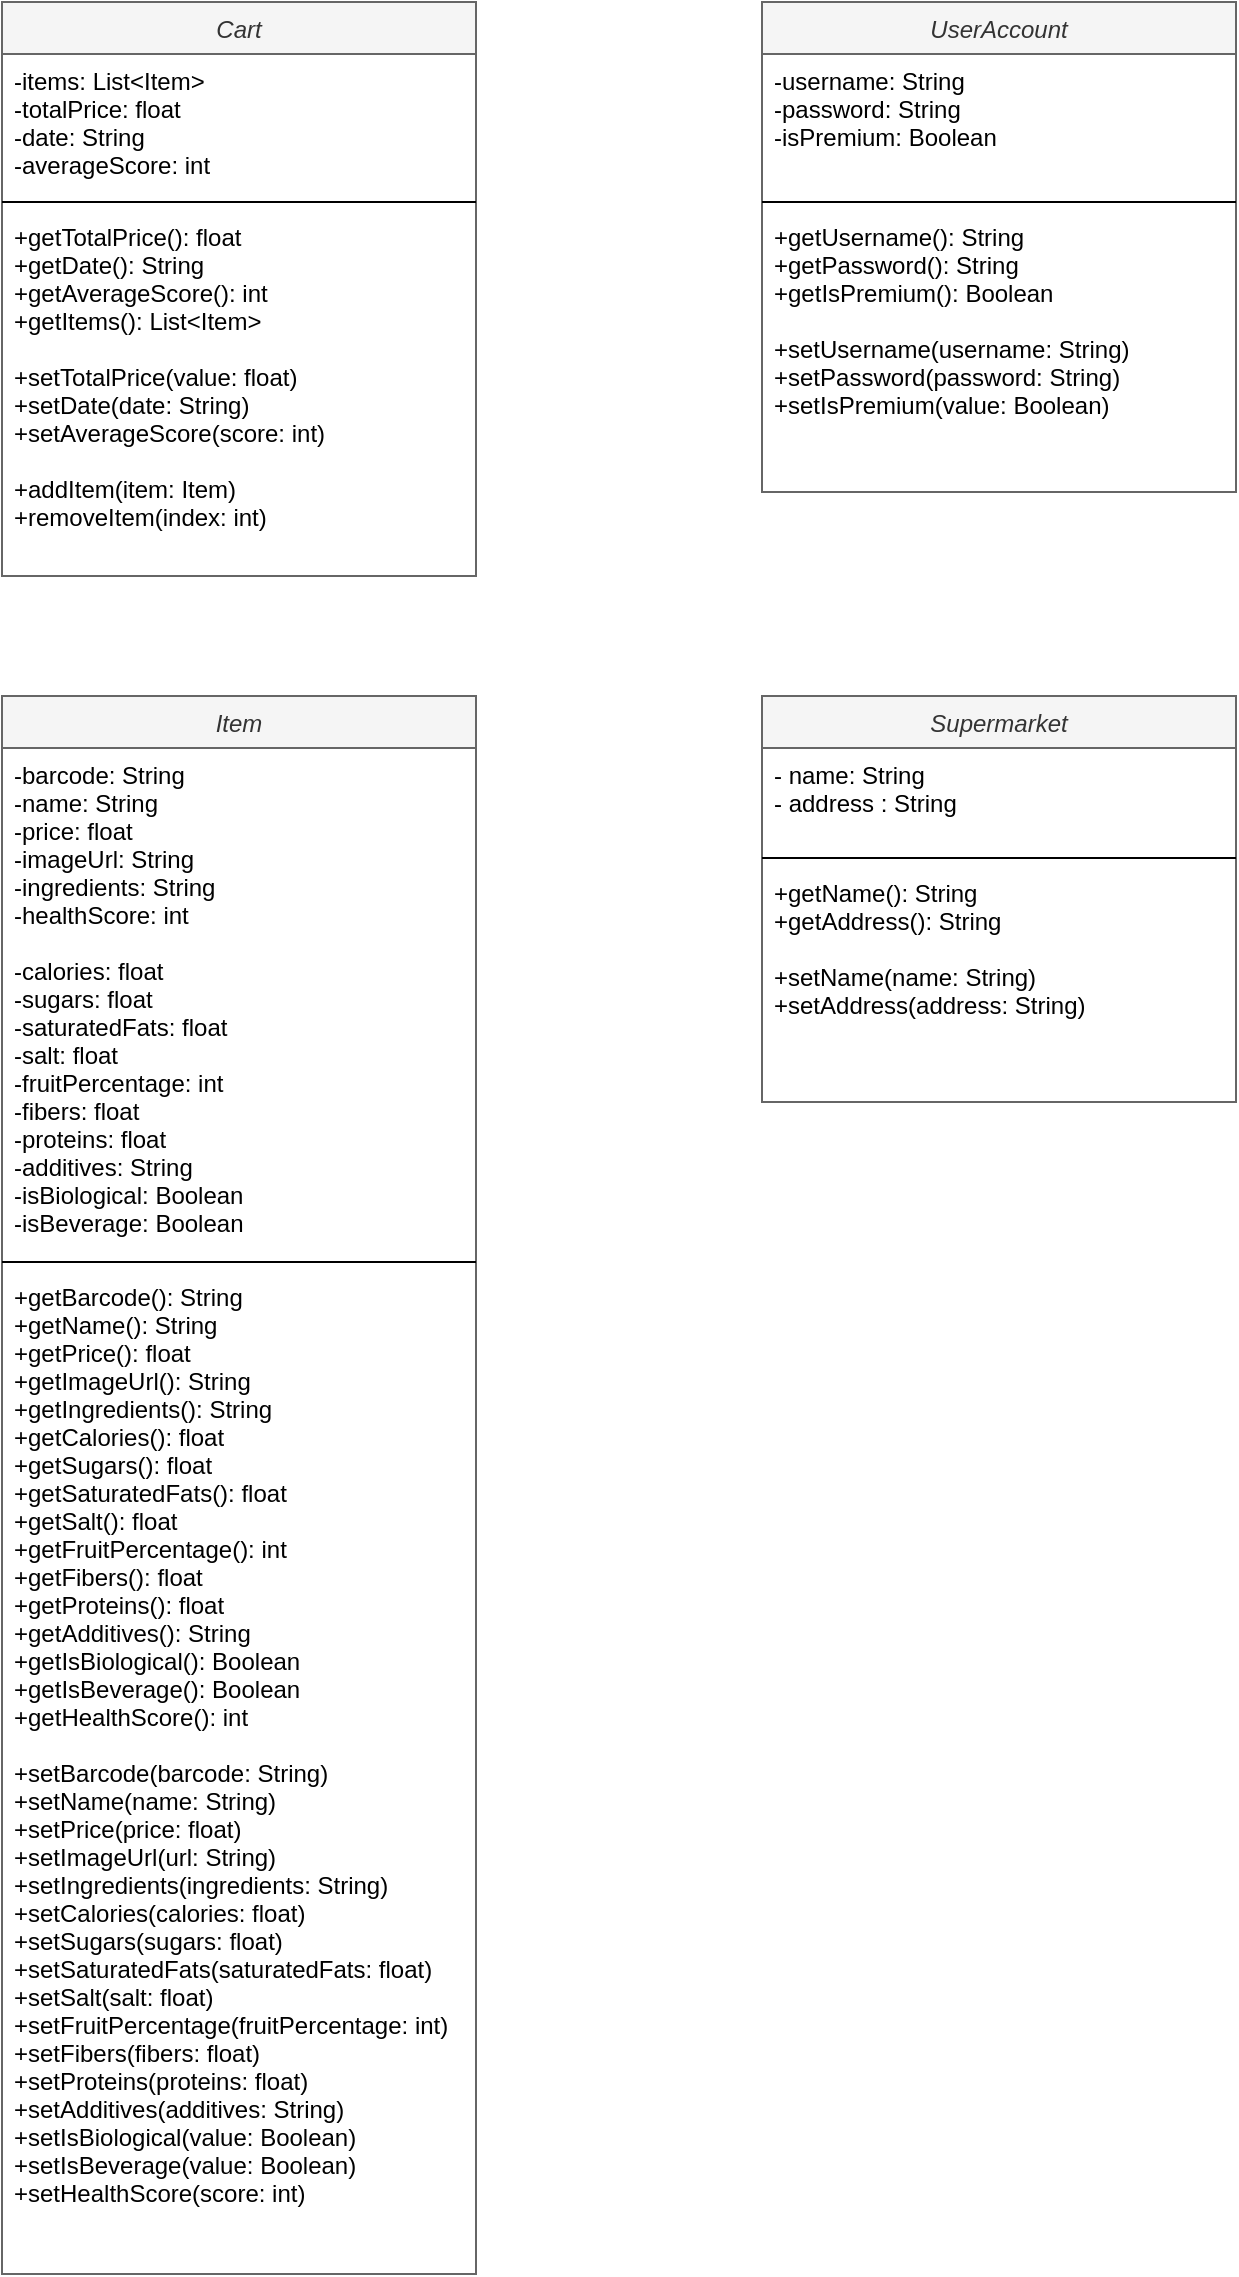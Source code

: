 <mxfile version="20.8.11" type="device"><diagram id="C5RBs43oDa-KdzZeNtuy" name="Page-1"><mxGraphModel dx="1317" dy="630" grid="0" gridSize="10" guides="1" tooltips="1" connect="1" arrows="1" fold="1" page="1" pageScale="1" pageWidth="827" pageHeight="1169" math="0" shadow="0"><root><mxCell id="WIyWlLk6GJQsqaUBKTNV-0"/><mxCell id="WIyWlLk6GJQsqaUBKTNV-1" parent="WIyWlLk6GJQsqaUBKTNV-0"/><mxCell id="6j3yKbjKiAxDK2QtLlU9-6" value="UserAccount" style="swimlane;fontStyle=2;align=center;verticalAlign=top;childLayout=stackLayout;horizontal=1;startSize=26;horizontalStack=0;resizeParent=1;resizeLast=0;collapsible=1;marginBottom=0;rounded=0;shadow=0;strokeWidth=1;fillColor=#f5f5f5;fontColor=#333333;strokeColor=#666666;" parent="WIyWlLk6GJQsqaUBKTNV-1" vertex="1"><mxGeometry x="478" y="25" width="237" height="245" as="geometry"><mxRectangle x="554" y="220" width="160" height="26" as="alternateBounds"/></mxGeometry></mxCell><mxCell id="6j3yKbjKiAxDK2QtLlU9-7" value="-username: String&#xA;-password: String&#xA;-isPremium: Boolean&#xA;" style="text;align=left;verticalAlign=top;spacingLeft=4;spacingRight=4;overflow=hidden;rotatable=0;points=[[0,0.5],[1,0.5]];portConstraint=eastwest;" parent="6j3yKbjKiAxDK2QtLlU9-6" vertex="1"><mxGeometry y="26" width="237" height="70" as="geometry"/></mxCell><mxCell id="6j3yKbjKiAxDK2QtLlU9-10" value="" style="line;html=1;strokeWidth=1;align=left;verticalAlign=middle;spacingTop=-1;spacingLeft=3;spacingRight=3;rotatable=0;labelPosition=right;points=[];portConstraint=eastwest;" parent="6j3yKbjKiAxDK2QtLlU9-6" vertex="1"><mxGeometry y="96" width="237" height="8" as="geometry"/></mxCell><mxCell id="6j3yKbjKiAxDK2QtLlU9-11" value="+getUsername(): String&#xA;+getPassword(): String&#xA;+getIsPremium(): Boolean&#xA;&#xA;+setUsername(username: String)&#xA;+setPassword(password: String)&#xA;+setIsPremium(value: Boolean)&#xA;" style="text;align=left;verticalAlign=top;spacingLeft=4;spacingRight=4;overflow=hidden;rotatable=0;points=[[0,0.5],[1,0.5]];portConstraint=eastwest;" parent="6j3yKbjKiAxDK2QtLlU9-6" vertex="1"><mxGeometry y="104" width="237" height="118" as="geometry"/></mxCell><mxCell id="BeNgKxVnkOF-ec7MlENg-1" value="Supermarket" style="swimlane;fontStyle=2;align=center;verticalAlign=top;childLayout=stackLayout;horizontal=1;startSize=26;horizontalStack=0;resizeParent=1;resizeLast=0;collapsible=1;marginBottom=0;rounded=0;shadow=0;strokeWidth=1;fillColor=#f5f5f5;fontColor=#333333;strokeColor=#666666;" vertex="1" parent="WIyWlLk6GJQsqaUBKTNV-1"><mxGeometry x="478" y="372" width="237" height="203" as="geometry"><mxRectangle x="554" y="220" width="160" height="26" as="alternateBounds"/></mxGeometry></mxCell><mxCell id="BeNgKxVnkOF-ec7MlENg-2" value="- name: String&#xA;- address : String" style="text;align=left;verticalAlign=top;spacingLeft=4;spacingRight=4;overflow=hidden;rotatable=0;points=[[0,0.5],[1,0.5]];portConstraint=eastwest;" vertex="1" parent="BeNgKxVnkOF-ec7MlENg-1"><mxGeometry y="26" width="237" height="51" as="geometry"/></mxCell><mxCell id="BeNgKxVnkOF-ec7MlENg-3" value="" style="line;html=1;strokeWidth=1;align=left;verticalAlign=middle;spacingTop=-1;spacingLeft=3;spacingRight=3;rotatable=0;labelPosition=right;points=[];portConstraint=eastwest;" vertex="1" parent="BeNgKxVnkOF-ec7MlENg-1"><mxGeometry y="77" width="237" height="8" as="geometry"/></mxCell><mxCell id="BeNgKxVnkOF-ec7MlENg-4" value="+getName(): String&#xA;+getAddress(): String&#xA;&#xA;+setName(name: String)&#xA;+setAddress(address: String)&#xA;" style="text;align=left;verticalAlign=top;spacingLeft=4;spacingRight=4;overflow=hidden;rotatable=0;points=[[0,0.5],[1,0.5]];portConstraint=eastwest;" vertex="1" parent="BeNgKxVnkOF-ec7MlENg-1"><mxGeometry y="85" width="237" height="118" as="geometry"/></mxCell><mxCell id="BeNgKxVnkOF-ec7MlENg-5" value="Item" style="swimlane;fontStyle=2;align=center;verticalAlign=top;childLayout=stackLayout;horizontal=1;startSize=26;horizontalStack=0;resizeParent=1;resizeLast=0;collapsible=1;marginBottom=0;rounded=0;shadow=0;strokeWidth=1;fillColor=#f5f5f5;fontColor=#333333;strokeColor=#666666;" vertex="1" parent="WIyWlLk6GJQsqaUBKTNV-1"><mxGeometry x="98" y="372" width="237" height="789" as="geometry"><mxRectangle x="554" y="220" width="160" height="26" as="alternateBounds"/></mxGeometry></mxCell><mxCell id="BeNgKxVnkOF-ec7MlENg-6" value="-barcode: String&#xA;-name: String&#xA;-price: float&#xA;-imageUrl: String&#xA;-ingredients: String&#xA;-healthScore: int&#xA;&#xA;-calories: float&#xA;-sugars: float&#xA;-saturatedFats: float&#xA;-salt: float&#xA;-fruitPercentage: int&#xA;-fibers: float&#xA;-proteins: float&#xA;-additives: String&#xA;-isBiological: Boolean&#xA;-isBeverage: Boolean&#xA;" style="text;align=left;verticalAlign=top;spacingLeft=4;spacingRight=4;overflow=hidden;rotatable=0;points=[[0,0.5],[1,0.5]];portConstraint=eastwest;" vertex="1" parent="BeNgKxVnkOF-ec7MlENg-5"><mxGeometry y="26" width="237" height="253" as="geometry"/></mxCell><mxCell id="BeNgKxVnkOF-ec7MlENg-7" value="" style="line;html=1;strokeWidth=1;align=left;verticalAlign=middle;spacingTop=-1;spacingLeft=3;spacingRight=3;rotatable=0;labelPosition=right;points=[];portConstraint=eastwest;" vertex="1" parent="BeNgKxVnkOF-ec7MlENg-5"><mxGeometry y="279" width="237" height="8" as="geometry"/></mxCell><mxCell id="BeNgKxVnkOF-ec7MlENg-8" value="+getBarcode(): String&#xA;+getName(): String&#xA;+getPrice(): float&#xA;+getImageUrl(): String&#xA;+getIngredients(): String&#xA;+getCalories(): float&#xA;+getSugars(): float&#xA;+getSaturatedFats(): float&#xA;+getSalt(): float&#xA;+getFruitPercentage(): int&#xA;+getFibers(): float&#xA;+getProteins(): float&#xA;+getAdditives(): String&#xA;+getIsBiological(): Boolean&#xA;+getIsBeverage(): Boolean&#xA;+getHealthScore(): int&#xA;&#xA;+setBarcode(barcode: String)&#xA;+setName(name: String)&#xA;+setPrice(price: float)&#xA;+setImageUrl(url: String)&#xA;+setIngredients(ingredients: String)&#xA;+setCalories(calories: float)&#xA;+setSugars(sugars: float)&#xA;+setSaturatedFats(saturatedFats: float)&#xA;+setSalt(salt: float)&#xA;+setFruitPercentage(fruitPercentage: int)&#xA;+setFibers(fibers: float)&#xA;+setProteins(proteins: float)&#xA;+setAdditives(additives: String)&#xA;+setIsBiological(value: Boolean)&#xA;+setIsBeverage(value: Boolean)&#xA;+setHealthScore(score: int)&#xA; " style="text;align=left;verticalAlign=top;spacingLeft=4;spacingRight=4;overflow=hidden;rotatable=0;points=[[0,0.5],[1,0.5]];portConstraint=eastwest;" vertex="1" parent="BeNgKxVnkOF-ec7MlENg-5"><mxGeometry y="287" width="237" height="484" as="geometry"/></mxCell><mxCell id="BeNgKxVnkOF-ec7MlENg-10" value="Cart" style="swimlane;fontStyle=2;align=center;verticalAlign=top;childLayout=stackLayout;horizontal=1;startSize=26;horizontalStack=0;resizeParent=1;resizeLast=0;collapsible=1;marginBottom=0;rounded=0;shadow=0;strokeWidth=1;fillColor=#f5f5f5;fontColor=#333333;strokeColor=#666666;" vertex="1" parent="WIyWlLk6GJQsqaUBKTNV-1"><mxGeometry x="98" y="25" width="237" height="287" as="geometry"><mxRectangle x="554" y="220" width="160" height="26" as="alternateBounds"/></mxGeometry></mxCell><mxCell id="BeNgKxVnkOF-ec7MlENg-11" value="-items: List&lt;Item&gt;&#xA;-totalPrice: float&#xA;-date: String&#xA;-averageScore: int&#xA;" style="text;align=left;verticalAlign=top;spacingLeft=4;spacingRight=4;overflow=hidden;rotatable=0;points=[[0,0.5],[1,0.5]];portConstraint=eastwest;" vertex="1" parent="BeNgKxVnkOF-ec7MlENg-10"><mxGeometry y="26" width="237" height="70" as="geometry"/></mxCell><mxCell id="BeNgKxVnkOF-ec7MlENg-12" value="" style="line;html=1;strokeWidth=1;align=left;verticalAlign=middle;spacingTop=-1;spacingLeft=3;spacingRight=3;rotatable=0;labelPosition=right;points=[];portConstraint=eastwest;" vertex="1" parent="BeNgKxVnkOF-ec7MlENg-10"><mxGeometry y="96" width="237" height="8" as="geometry"/></mxCell><mxCell id="BeNgKxVnkOF-ec7MlENg-13" value="+getTotalPrice(): float&#xA;+getDate(): String&#xA;+getAverageScore(): int&#xA;+getItems(): List&lt;Item&gt;&#xA;&#xA;+setTotalPrice(value: float)&#xA;+setDate(date: String)&#xA;+setAverageScore(score: int)&#xA;&#xA;+addItem(item: Item)&#xA;+removeItem(index: int)&#xA;" style="text;align=left;verticalAlign=top;spacingLeft=4;spacingRight=4;overflow=hidden;rotatable=0;points=[[0,0.5],[1,0.5]];portConstraint=eastwest;" vertex="1" parent="BeNgKxVnkOF-ec7MlENg-10"><mxGeometry y="104" width="237" height="183" as="geometry"/></mxCell></root></mxGraphModel></diagram></mxfile>